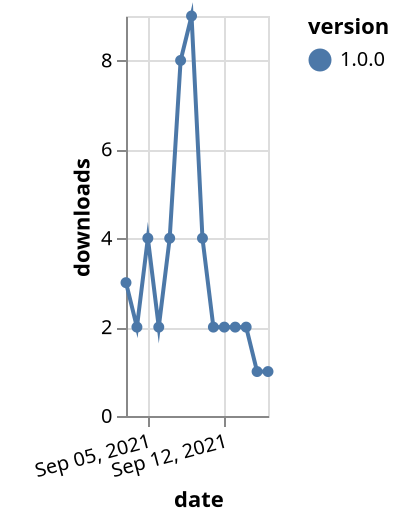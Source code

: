 {"$schema": "https://vega.github.io/schema/vega-lite/v5.json", "description": "A simple bar chart with embedded data.", "data": {"values": [{"date": "2021-09-03", "total": 5897, "delta": 3, "version": "1.0.0"}, {"date": "2021-09-04", "total": 5899, "delta": 2, "version": "1.0.0"}, {"date": "2021-09-05", "total": 5903, "delta": 4, "version": "1.0.0"}, {"date": "2021-09-06", "total": 5905, "delta": 2, "version": "1.0.0"}, {"date": "2021-09-07", "total": 5909, "delta": 4, "version": "1.0.0"}, {"date": "2021-09-08", "total": 5917, "delta": 8, "version": "1.0.0"}, {"date": "2021-09-09", "total": 5926, "delta": 9, "version": "1.0.0"}, {"date": "2021-09-10", "total": 5930, "delta": 4, "version": "1.0.0"}, {"date": "2021-09-11", "total": 5932, "delta": 2, "version": "1.0.0"}, {"date": "2021-09-12", "total": 5934, "delta": 2, "version": "1.0.0"}, {"date": "2021-09-13", "total": 5936, "delta": 2, "version": "1.0.0"}, {"date": "2021-09-14", "total": 5938, "delta": 2, "version": "1.0.0"}, {"date": "2021-09-15", "total": 5939, "delta": 1, "version": "1.0.0"}, {"date": "2021-09-16", "total": 5940, "delta": 1, "version": "1.0.0"}]}, "width": "container", "mark": {"type": "line", "point": {"filled": true}}, "encoding": {"x": {"field": "date", "type": "temporal", "timeUnit": "yearmonthdate", "title": "date", "axis": {"labelAngle": -15}}, "y": {"field": "delta", "type": "quantitative", "title": "downloads"}, "color": {"field": "version", "type": "nominal"}, "tooltip": {"field": "delta"}}}